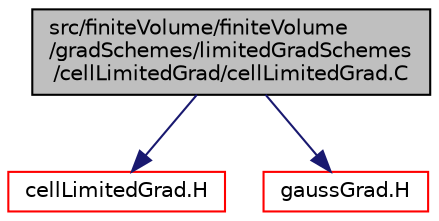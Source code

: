 digraph "src/finiteVolume/finiteVolume/gradSchemes/limitedGradSchemes/cellLimitedGrad/cellLimitedGrad.C"
{
  bgcolor="transparent";
  edge [fontname="Helvetica",fontsize="10",labelfontname="Helvetica",labelfontsize="10"];
  node [fontname="Helvetica",fontsize="10",shape=record];
  Node1 [label="src/finiteVolume/finiteVolume\l/gradSchemes/limitedGradSchemes\l/cellLimitedGrad/cellLimitedGrad.C",height=0.2,width=0.4,color="black", fillcolor="grey75", style="filled" fontcolor="black"];
  Node1 -> Node2 [color="midnightblue",fontsize="10",style="solid",fontname="Helvetica"];
  Node2 [label="cellLimitedGrad.H",height=0.2,width=0.4,color="red",URL="$cellLimitedGrad_8H.html"];
  Node1 -> Node3 [color="midnightblue",fontsize="10",style="solid",fontname="Helvetica"];
  Node3 [label="gaussGrad.H",height=0.2,width=0.4,color="red",URL="$gaussGrad_8H.html"];
}
